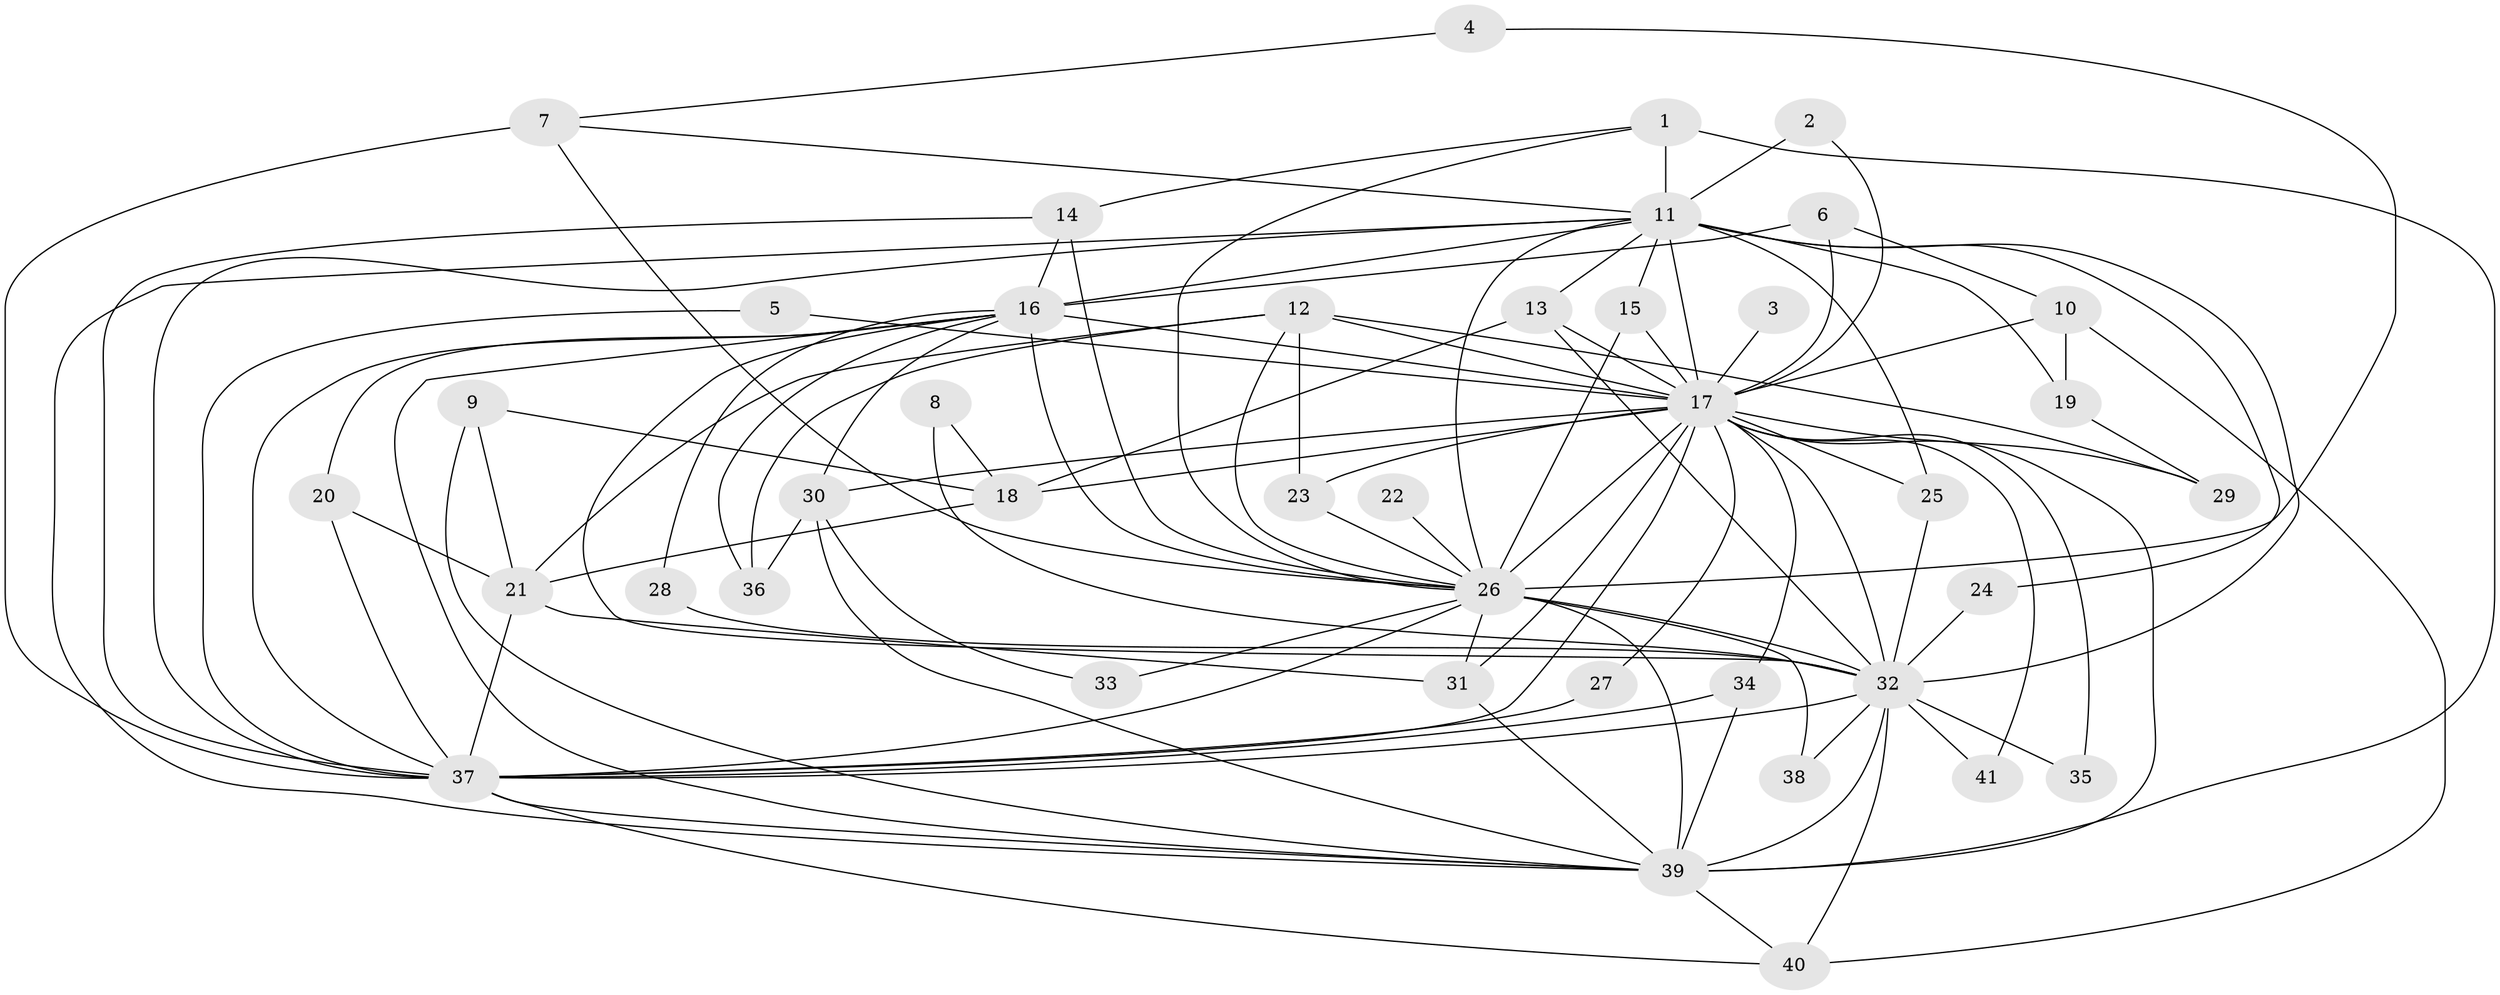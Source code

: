// original degree distribution, {19: 0.012345679012345678, 17: 0.024691358024691357, 20: 0.012345679012345678, 18: 0.037037037037037035, 15: 0.024691358024691357, 23: 0.012345679012345678, 4: 0.07407407407407407, 2: 0.48148148148148145, 3: 0.24691358024691357, 5: 0.04938271604938271, 6: 0.024691358024691357}
// Generated by graph-tools (version 1.1) at 2025/49/03/09/25 03:49:34]
// undirected, 41 vertices, 106 edges
graph export_dot {
graph [start="1"]
  node [color=gray90,style=filled];
  1;
  2;
  3;
  4;
  5;
  6;
  7;
  8;
  9;
  10;
  11;
  12;
  13;
  14;
  15;
  16;
  17;
  18;
  19;
  20;
  21;
  22;
  23;
  24;
  25;
  26;
  27;
  28;
  29;
  30;
  31;
  32;
  33;
  34;
  35;
  36;
  37;
  38;
  39;
  40;
  41;
  1 -- 11 [weight=2.0];
  1 -- 14 [weight=1.0];
  1 -- 26 [weight=1.0];
  1 -- 39 [weight=1.0];
  2 -- 11 [weight=1.0];
  2 -- 17 [weight=1.0];
  3 -- 17 [weight=1.0];
  4 -- 7 [weight=1.0];
  4 -- 26 [weight=1.0];
  5 -- 17 [weight=1.0];
  5 -- 37 [weight=1.0];
  6 -- 10 [weight=1.0];
  6 -- 16 [weight=1.0];
  6 -- 17 [weight=1.0];
  7 -- 11 [weight=1.0];
  7 -- 26 [weight=1.0];
  7 -- 37 [weight=2.0];
  8 -- 18 [weight=1.0];
  8 -- 32 [weight=1.0];
  9 -- 18 [weight=1.0];
  9 -- 21 [weight=1.0];
  9 -- 39 [weight=1.0];
  10 -- 17 [weight=2.0];
  10 -- 19 [weight=1.0];
  10 -- 40 [weight=1.0];
  11 -- 13 [weight=1.0];
  11 -- 15 [weight=1.0];
  11 -- 16 [weight=1.0];
  11 -- 17 [weight=4.0];
  11 -- 19 [weight=1.0];
  11 -- 24 [weight=1.0];
  11 -- 25 [weight=1.0];
  11 -- 26 [weight=2.0];
  11 -- 32 [weight=1.0];
  11 -- 37 [weight=1.0];
  11 -- 39 [weight=1.0];
  12 -- 17 [weight=2.0];
  12 -- 21 [weight=1.0];
  12 -- 23 [weight=1.0];
  12 -- 26 [weight=1.0];
  12 -- 29 [weight=1.0];
  12 -- 36 [weight=1.0];
  13 -- 17 [weight=1.0];
  13 -- 18 [weight=1.0];
  13 -- 32 [weight=1.0];
  14 -- 16 [weight=1.0];
  14 -- 26 [weight=1.0];
  14 -- 37 [weight=1.0];
  15 -- 17 [weight=1.0];
  15 -- 26 [weight=1.0];
  16 -- 17 [weight=3.0];
  16 -- 20 [weight=1.0];
  16 -- 26 [weight=2.0];
  16 -- 28 [weight=1.0];
  16 -- 30 [weight=1.0];
  16 -- 32 [weight=1.0];
  16 -- 36 [weight=1.0];
  16 -- 37 [weight=1.0];
  16 -- 39 [weight=1.0];
  17 -- 18 [weight=2.0];
  17 -- 23 [weight=1.0];
  17 -- 25 [weight=1.0];
  17 -- 26 [weight=7.0];
  17 -- 27 [weight=2.0];
  17 -- 29 [weight=1.0];
  17 -- 30 [weight=1.0];
  17 -- 31 [weight=1.0];
  17 -- 32 [weight=3.0];
  17 -- 34 [weight=1.0];
  17 -- 35 [weight=1.0];
  17 -- 37 [weight=4.0];
  17 -- 39 [weight=3.0];
  17 -- 41 [weight=1.0];
  18 -- 21 [weight=1.0];
  19 -- 29 [weight=1.0];
  20 -- 21 [weight=1.0];
  20 -- 37 [weight=1.0];
  21 -- 31 [weight=1.0];
  21 -- 37 [weight=1.0];
  22 -- 26 [weight=1.0];
  23 -- 26 [weight=1.0];
  24 -- 32 [weight=1.0];
  25 -- 32 [weight=1.0];
  26 -- 31 [weight=2.0];
  26 -- 32 [weight=3.0];
  26 -- 33 [weight=1.0];
  26 -- 37 [weight=2.0];
  26 -- 38 [weight=1.0];
  26 -- 39 [weight=2.0];
  27 -- 37 [weight=2.0];
  28 -- 32 [weight=1.0];
  30 -- 33 [weight=1.0];
  30 -- 36 [weight=1.0];
  30 -- 39 [weight=1.0];
  31 -- 39 [weight=2.0];
  32 -- 35 [weight=1.0];
  32 -- 37 [weight=1.0];
  32 -- 38 [weight=1.0];
  32 -- 39 [weight=2.0];
  32 -- 40 [weight=1.0];
  32 -- 41 [weight=1.0];
  34 -- 37 [weight=1.0];
  34 -- 39 [weight=1.0];
  37 -- 39 [weight=1.0];
  37 -- 40 [weight=1.0];
  39 -- 40 [weight=1.0];
}
